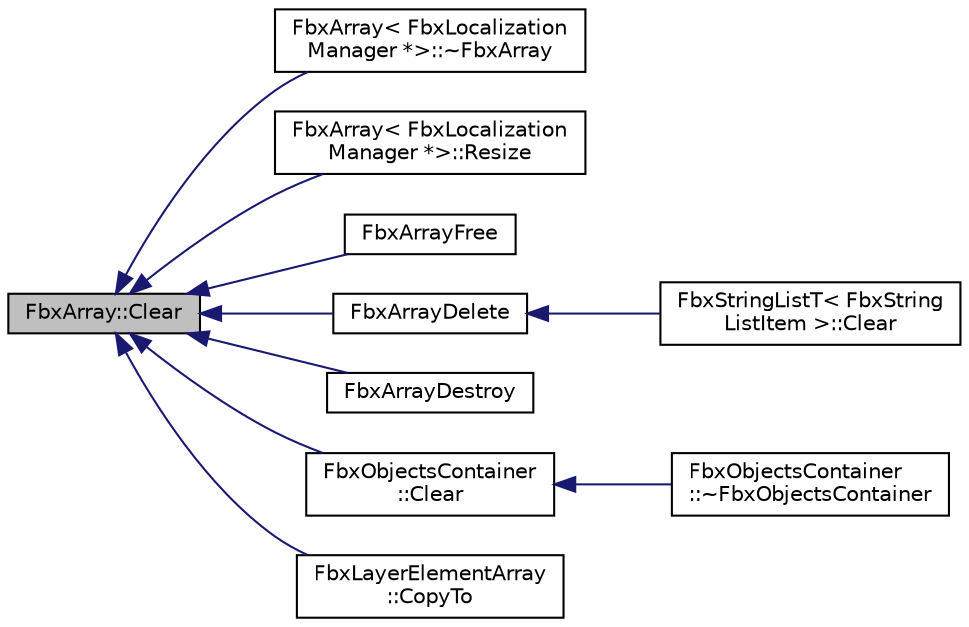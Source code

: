 digraph "FbxArray::Clear"
{
  edge [fontname="Helvetica",fontsize="10",labelfontname="Helvetica",labelfontsize="10"];
  node [fontname="Helvetica",fontsize="10",shape=record];
  rankdir="LR";
  Node25 [label="FbxArray::Clear",height=0.2,width=0.4,color="black", fillcolor="grey75", style="filled", fontcolor="black"];
  Node25 -> Node26 [dir="back",color="midnightblue",fontsize="10",style="solid",fontname="Helvetica"];
  Node26 [label="FbxArray\< FbxLocalization\lManager *\>::~FbxArray",height=0.2,width=0.4,color="black", fillcolor="white", style="filled",URL="$class_fbx_array.html#aa059390701fad11dba2a073240480e1c"];
  Node25 -> Node27 [dir="back",color="midnightblue",fontsize="10",style="solid",fontname="Helvetica"];
  Node27 [label="FbxArray\< FbxLocalization\lManager *\>::Resize",height=0.2,width=0.4,color="black", fillcolor="white", style="filled",URL="$class_fbx_array.html#adc40ba9746e3d8586a525a3347c7cc4d"];
  Node25 -> Node28 [dir="back",color="midnightblue",fontsize="10",style="solid",fontname="Helvetica"];
  Node28 [label="FbxArrayFree",height=0.2,width=0.4,color="black", fillcolor="white", style="filled",URL="$fbxarray_8h.html#a2f98a538558a67cf665a06bd10d01604",tooltip="Call FbxFree on each element of the array, and then clear it. "];
  Node25 -> Node29 [dir="back",color="midnightblue",fontsize="10",style="solid",fontname="Helvetica"];
  Node29 [label="FbxArrayDelete",height=0.2,width=0.4,color="black", fillcolor="white", style="filled",URL="$fbxarray_8h.html#a087cb13ed63535de7247e732dc7228b6",tooltip="Call FbxDelete on each element of the array, and then clear it. "];
  Node29 -> Node30 [dir="back",color="midnightblue",fontsize="10",style="solid",fontname="Helvetica"];
  Node30 [label="FbxStringListT\< FbxString\lListItem \>::Clear",height=0.2,width=0.4,color="black", fillcolor="white", style="filled",URL="$class_fbx_string_list_t.html#ac5bcede97ed831d4fe76f3087a63398e",tooltip="Delete the array. "];
  Node25 -> Node31 [dir="back",color="midnightblue",fontsize="10",style="solid",fontname="Helvetica"];
  Node31 [label="FbxArrayDestroy",height=0.2,width=0.4,color="black", fillcolor="white", style="filled",URL="$fbxarray_8h.html#ab43bce830ebdbae89b75ead299a2f051",tooltip="Call Destroy on each element of the array, and then clear it. "];
  Node25 -> Node32 [dir="back",color="midnightblue",fontsize="10",style="solid",fontname="Helvetica"];
  Node32 [label="FbxObjectsContainer\l::Clear",height=0.2,width=0.4,color="black", fillcolor="white", style="filled",URL="$class_fbx_objects_container.html#aef67efbc03df0eb8c643a680bab44737"];
  Node32 -> Node33 [dir="back",color="midnightblue",fontsize="10",style="solid",fontname="Helvetica"];
  Node33 [label="FbxObjectsContainer\l::~FbxObjectsContainer",height=0.2,width=0.4,color="black", fillcolor="white", style="filled",URL="$class_fbx_objects_container.html#a1c5d2be12ce25c7f996f16dcc0b98c35"];
  Node25 -> Node34 [dir="back",color="midnightblue",fontsize="10",style="solid",fontname="Helvetica"];
  Node34 [label="FbxLayerElementArray\l::CopyTo",height=0.2,width=0.4,color="black", fillcolor="white", style="filled",URL="$class_fbx_layer_element_array.html#a64ddf869251ef992f995a5bb9c16efcc"];
}

